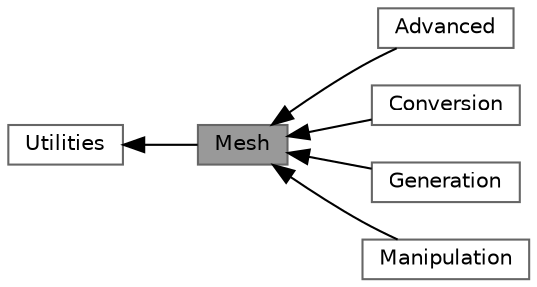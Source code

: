 digraph "Mesh"
{
 // LATEX_PDF_SIZE
  bgcolor="transparent";
  edge [fontname=Helvetica,fontsize=10,labelfontname=Helvetica,labelfontsize=10];
  node [fontname=Helvetica,fontsize=10,shape=box,height=0.2,width=0.4];
  rankdir=LR;
  Node3 [id="Node000003",label="Advanced",height=0.2,width=0.4,color="grey40", fillcolor="white", style="filled",URL="$group__grpMeshAdvancedUtilities.html",tooltip=" "];
  Node4 [id="Node000004",label="Conversion",height=0.2,width=0.4,color="grey40", fillcolor="white", style="filled",URL="$group__grpMeshConversionUtilities.html",tooltip=" "];
  Node5 [id="Node000005",label="Generation",height=0.2,width=0.4,color="grey40", fillcolor="white", style="filled",URL="$group__grpMeshGenerationUtilities.html",tooltip=" "];
  Node6 [id="Node000006",label="Manipulation",height=0.2,width=0.4,color="grey40", fillcolor="white", style="filled",URL="$group__grpMeshManipulationUtilities.html",tooltip=" "];
  Node1 [id="Node000001",label="Mesh",height=0.2,width=0.4,color="gray40", fillcolor="grey60", style="filled", fontcolor="black",tooltip=" "];
  Node2 [id="Node000002",label="Utilities",height=0.2,width=0.4,color="grey40", fillcolor="white", style="filled",URL="$group__grpUtilities.html",tooltip=" "];
  Node2->Node1 [shape=plaintext, dir="back", style="solid"];
  Node1->Node3 [shape=plaintext, dir="back", style="solid"];
  Node1->Node4 [shape=plaintext, dir="back", style="solid"];
  Node1->Node5 [shape=plaintext, dir="back", style="solid"];
  Node1->Node6 [shape=plaintext, dir="back", style="solid"];
}
